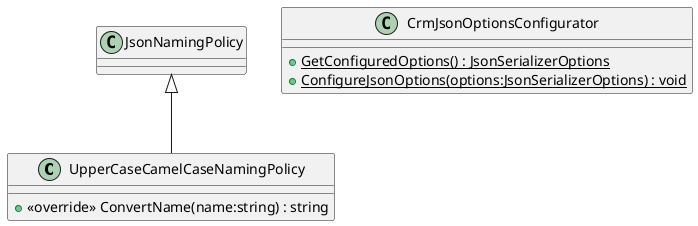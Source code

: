 @startuml
class UpperCaseCamelCaseNamingPolicy {
    + <<override>> ConvertName(name:string) : string
}
class CrmJsonOptionsConfigurator {
    + {static} GetConfiguredOptions() : JsonSerializerOptions
    + {static} ConfigureJsonOptions(options:JsonSerializerOptions) : void
}
JsonNamingPolicy <|-- UpperCaseCamelCaseNamingPolicy
@enduml

